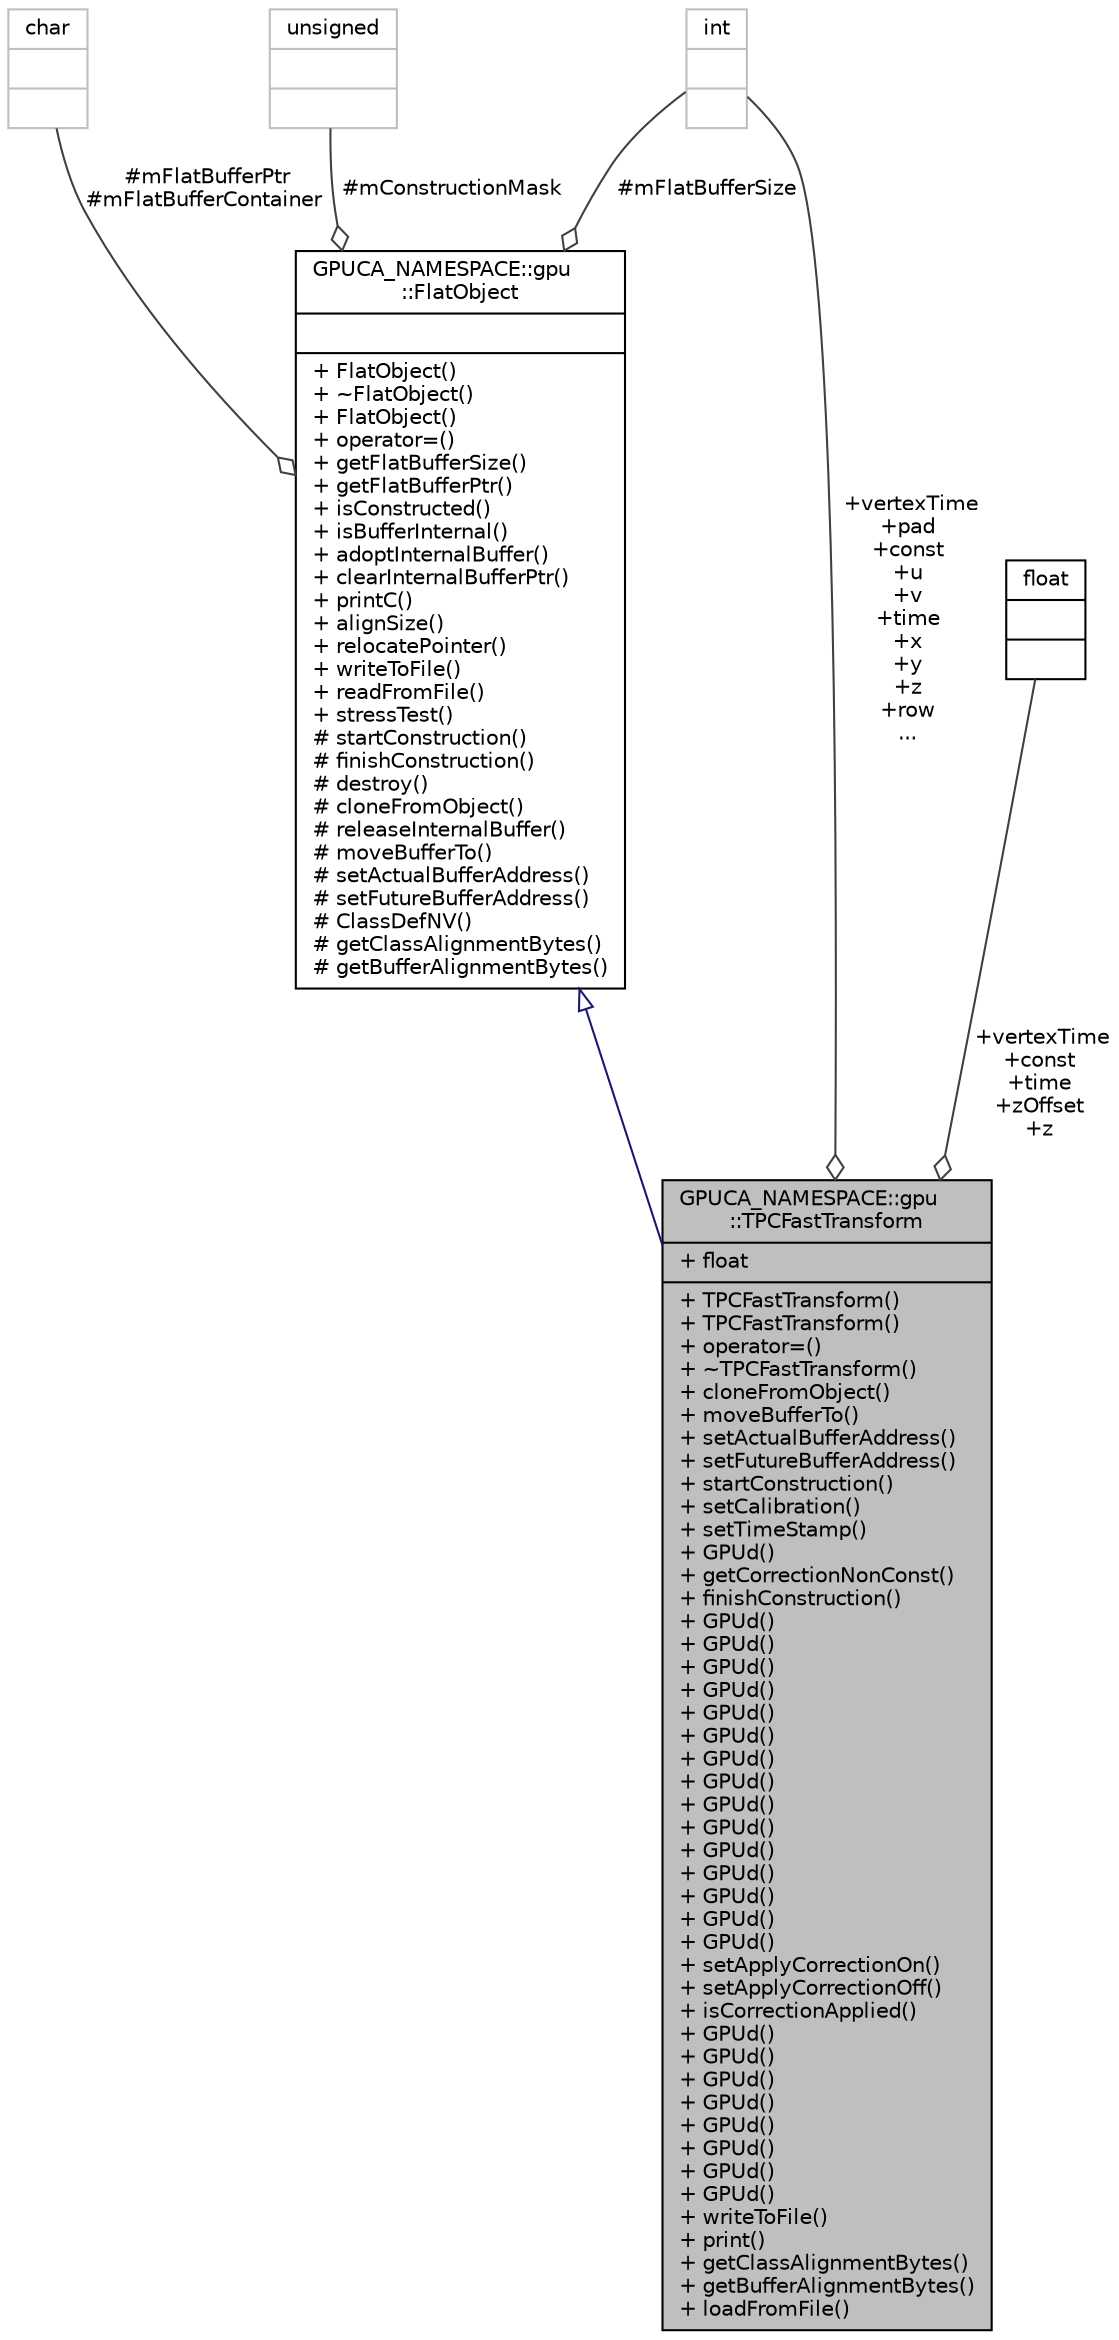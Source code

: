 digraph "GPUCA_NAMESPACE::gpu::TPCFastTransform"
{
 // INTERACTIVE_SVG=YES
  bgcolor="transparent";
  edge [fontname="Helvetica",fontsize="10",labelfontname="Helvetica",labelfontsize="10"];
  node [fontname="Helvetica",fontsize="10",shape=record];
  Node2 [label="{GPUCA_NAMESPACE::gpu\l::TPCFastTransform\n|+ float\l|+ TPCFastTransform()\l+ TPCFastTransform()\l+ operator=()\l+ ~TPCFastTransform()\l+ cloneFromObject()\l+ moveBufferTo()\l+ setActualBufferAddress()\l+ setFutureBufferAddress()\l+ startConstruction()\l+ setCalibration()\l+ setTimeStamp()\l+ GPUd()\l+ getCorrectionNonConst()\l+ finishConstruction()\l+ GPUd()\l+ GPUd()\l+ GPUd()\l+ GPUd()\l+ GPUd()\l+ GPUd()\l+ GPUd()\l+ GPUd()\l+ GPUd()\l+ GPUd()\l+ GPUd()\l+ GPUd()\l+ GPUd()\l+ GPUd()\l+ GPUd()\l+ setApplyCorrectionOn()\l+ setApplyCorrectionOff()\l+ isCorrectionApplied()\l+ GPUd()\l+ GPUd()\l+ GPUd()\l+ GPUd()\l+ GPUd()\l+ GPUd()\l+ GPUd()\l+ GPUd()\l+ writeToFile()\l+ print()\l+ getClassAlignmentBytes()\l+ getBufferAlignmentBytes()\l+ loadFromFile()\l}",height=0.2,width=0.4,color="black", fillcolor="grey75", style="filled", fontcolor="black"];
  Node3 -> Node2 [dir="back",color="midnightblue",fontsize="10",style="solid",arrowtail="onormal",fontname="Helvetica"];
  Node3 [label="{GPUCA_NAMESPACE::gpu\l::FlatObject\n||+ FlatObject()\l+ ~FlatObject()\l+ FlatObject()\l+ operator=()\l+ getFlatBufferSize()\l+ getFlatBufferPtr()\l+ isConstructed()\l+ isBufferInternal()\l+ adoptInternalBuffer()\l+ clearInternalBufferPtr()\l+ printC()\l+ alignSize()\l+ relocatePointer()\l+ writeToFile()\l+ readFromFile()\l+ stressTest()\l# startConstruction()\l# finishConstruction()\l# destroy()\l# cloneFromObject()\l# releaseInternalBuffer()\l# moveBufferTo()\l# setActualBufferAddress()\l# setFutureBufferAddress()\l# ClassDefNV()\l# getClassAlignmentBytes()\l# getBufferAlignmentBytes()\l}",height=0.2,width=0.4,color="black",URL="$dc/d5e/classGPUCA__NAMESPACE_1_1gpu_1_1FlatObject.html",tooltip="GPUCA_GPUCODE. "];
  Node4 -> Node3 [color="grey25",fontsize="10",style="solid",label=" #mFlatBufferPtr\n#mFlatBufferContainer" ,arrowhead="odiamond",fontname="Helvetica"];
  Node4 [label="{char\n||}",height=0.2,width=0.4,color="grey75"];
  Node5 -> Node3 [color="grey25",fontsize="10",style="solid",label=" #mFlatBufferSize" ,arrowhead="odiamond",fontname="Helvetica"];
  Node5 [label="{int\n||}",height=0.2,width=0.4,color="grey75"];
  Node6 -> Node3 [color="grey25",fontsize="10",style="solid",label=" #mConstructionMask" ,arrowhead="odiamond",fontname="Helvetica"];
  Node6 [label="{unsigned\n||}",height=0.2,width=0.4,color="grey75"];
  Node7 -> Node2 [color="grey25",fontsize="10",style="solid",label=" +vertexTime\n+const\n+time\n+zOffset\n+z" ,arrowhead="odiamond",fontname="Helvetica"];
  Node7 [label="{float\n||}",height=0.2,width=0.4,color="black",URL="$d4/dc3/classfloat.html"];
  Node5 -> Node2 [color="grey25",fontsize="10",style="solid",label=" +vertexTime\n+pad\n+const\n+u\n+v\n+time\n+x\n+y\n+z\n+row\n..." ,arrowhead="odiamond",fontname="Helvetica"];
}
